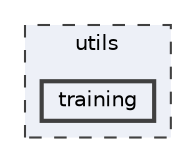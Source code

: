 digraph "utils/training"
{
 // LATEX_PDF_SIZE
  bgcolor="transparent";
  edge [fontname=Helvetica,fontsize=10,labelfontname=Helvetica,labelfontsize=10];
  node [fontname=Helvetica,fontsize=10,shape=box,height=0.2,width=0.4];
  compound=true
  subgraph clusterdir_cbdb8362360e11eafe2fa3bc74cf0ffd {
    graph [ bgcolor="#edf0f7", pencolor="grey25", label="utils", fontname=Helvetica,fontsize=10 style="filled,dashed", URL="dir_cbdb8362360e11eafe2fa3bc74cf0ffd.html",tooltip=""]
  dir_b8640947b3b06c15c2eff82231ae1194 [label="training", fillcolor="#edf0f7", color="grey25", style="filled,bold", URL="dir_b8640947b3b06c15c2eff82231ae1194.html",tooltip=""];
  }
}
